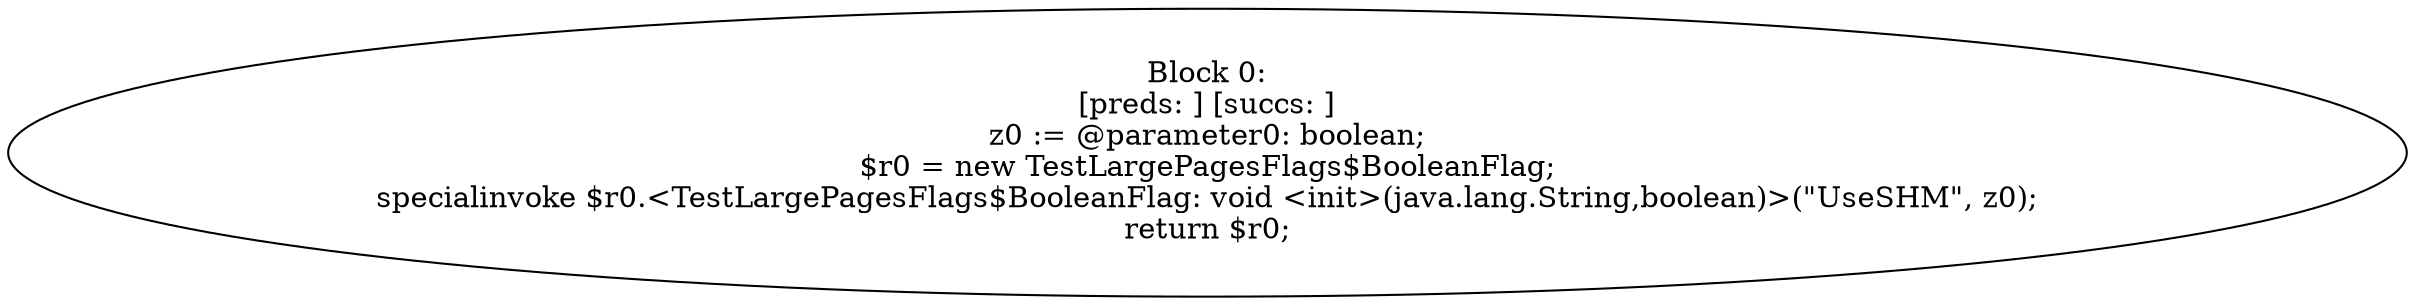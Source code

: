 digraph "unitGraph" {
    "Block 0:
[preds: ] [succs: ]
z0 := @parameter0: boolean;
$r0 = new TestLargePagesFlags$BooleanFlag;
specialinvoke $r0.<TestLargePagesFlags$BooleanFlag: void <init>(java.lang.String,boolean)>(\"UseSHM\", z0);
return $r0;
"
}
